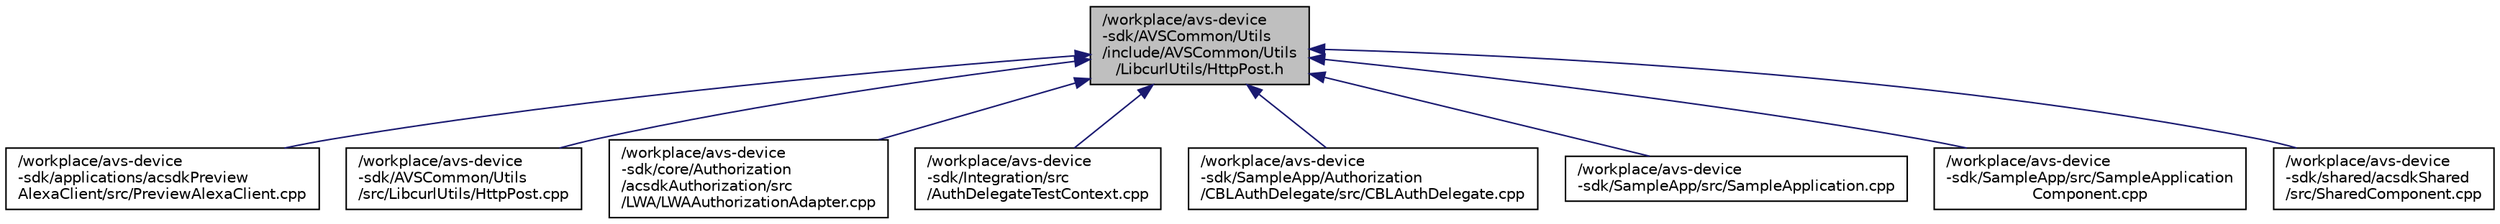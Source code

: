 digraph "/workplace/avs-device-sdk/AVSCommon/Utils/include/AVSCommon/Utils/LibcurlUtils/HttpPost.h"
{
  edge [fontname="Helvetica",fontsize="10",labelfontname="Helvetica",labelfontsize="10"];
  node [fontname="Helvetica",fontsize="10",shape=record];
  Node30 [label="/workplace/avs-device\l-sdk/AVSCommon/Utils\l/include/AVSCommon/Utils\l/LibcurlUtils/HttpPost.h",height=0.2,width=0.4,color="black", fillcolor="grey75", style="filled", fontcolor="black"];
  Node30 -> Node31 [dir="back",color="midnightblue",fontsize="10",style="solid",fontname="Helvetica"];
  Node31 [label="/workplace/avs-device\l-sdk/applications/acsdkPreview\lAlexaClient/src/PreviewAlexaClient.cpp",height=0.2,width=0.4,color="black", fillcolor="white", style="filled",URL="$_preview_alexa_client_8cpp.html"];
  Node30 -> Node32 [dir="back",color="midnightblue",fontsize="10",style="solid",fontname="Helvetica"];
  Node32 [label="/workplace/avs-device\l-sdk/AVSCommon/Utils\l/src/LibcurlUtils/HttpPost.cpp",height=0.2,width=0.4,color="black", fillcolor="white", style="filled",URL="$_http_post_8cpp.html"];
  Node30 -> Node33 [dir="back",color="midnightblue",fontsize="10",style="solid",fontname="Helvetica"];
  Node33 [label="/workplace/avs-device\l-sdk/core/Authorization\l/acsdkAuthorization/src\l/LWA/LWAAuthorizationAdapter.cpp",height=0.2,width=0.4,color="black", fillcolor="white", style="filled",URL="$_l_w_a_authorization_adapter_8cpp.html"];
  Node30 -> Node34 [dir="back",color="midnightblue",fontsize="10",style="solid",fontname="Helvetica"];
  Node34 [label="/workplace/avs-device\l-sdk/Integration/src\l/AuthDelegateTestContext.cpp",height=0.2,width=0.4,color="black", fillcolor="white", style="filled",URL="$_auth_delegate_test_context_8cpp.html"];
  Node30 -> Node35 [dir="back",color="midnightblue",fontsize="10",style="solid",fontname="Helvetica"];
  Node35 [label="/workplace/avs-device\l-sdk/SampleApp/Authorization\l/CBLAuthDelegate/src/CBLAuthDelegate.cpp",height=0.2,width=0.4,color="black", fillcolor="white", style="filled",URL="$_c_b_l_auth_delegate_8cpp.html"];
  Node30 -> Node36 [dir="back",color="midnightblue",fontsize="10",style="solid",fontname="Helvetica"];
  Node36 [label="/workplace/avs-device\l-sdk/SampleApp/src/SampleApplication.cpp",height=0.2,width=0.4,color="black", fillcolor="white", style="filled",URL="$_sample_application_8cpp.html"];
  Node30 -> Node37 [dir="back",color="midnightblue",fontsize="10",style="solid",fontname="Helvetica"];
  Node37 [label="/workplace/avs-device\l-sdk/SampleApp/src/SampleApplication\lComponent.cpp",height=0.2,width=0.4,color="black", fillcolor="white", style="filled",URL="$_sample_application_component_8cpp.html"];
  Node30 -> Node38 [dir="back",color="midnightblue",fontsize="10",style="solid",fontname="Helvetica"];
  Node38 [label="/workplace/avs-device\l-sdk/shared/acsdkShared\l/src/SharedComponent.cpp",height=0.2,width=0.4,color="black", fillcolor="white", style="filled",URL="$_shared_component_8cpp.html"];
}

